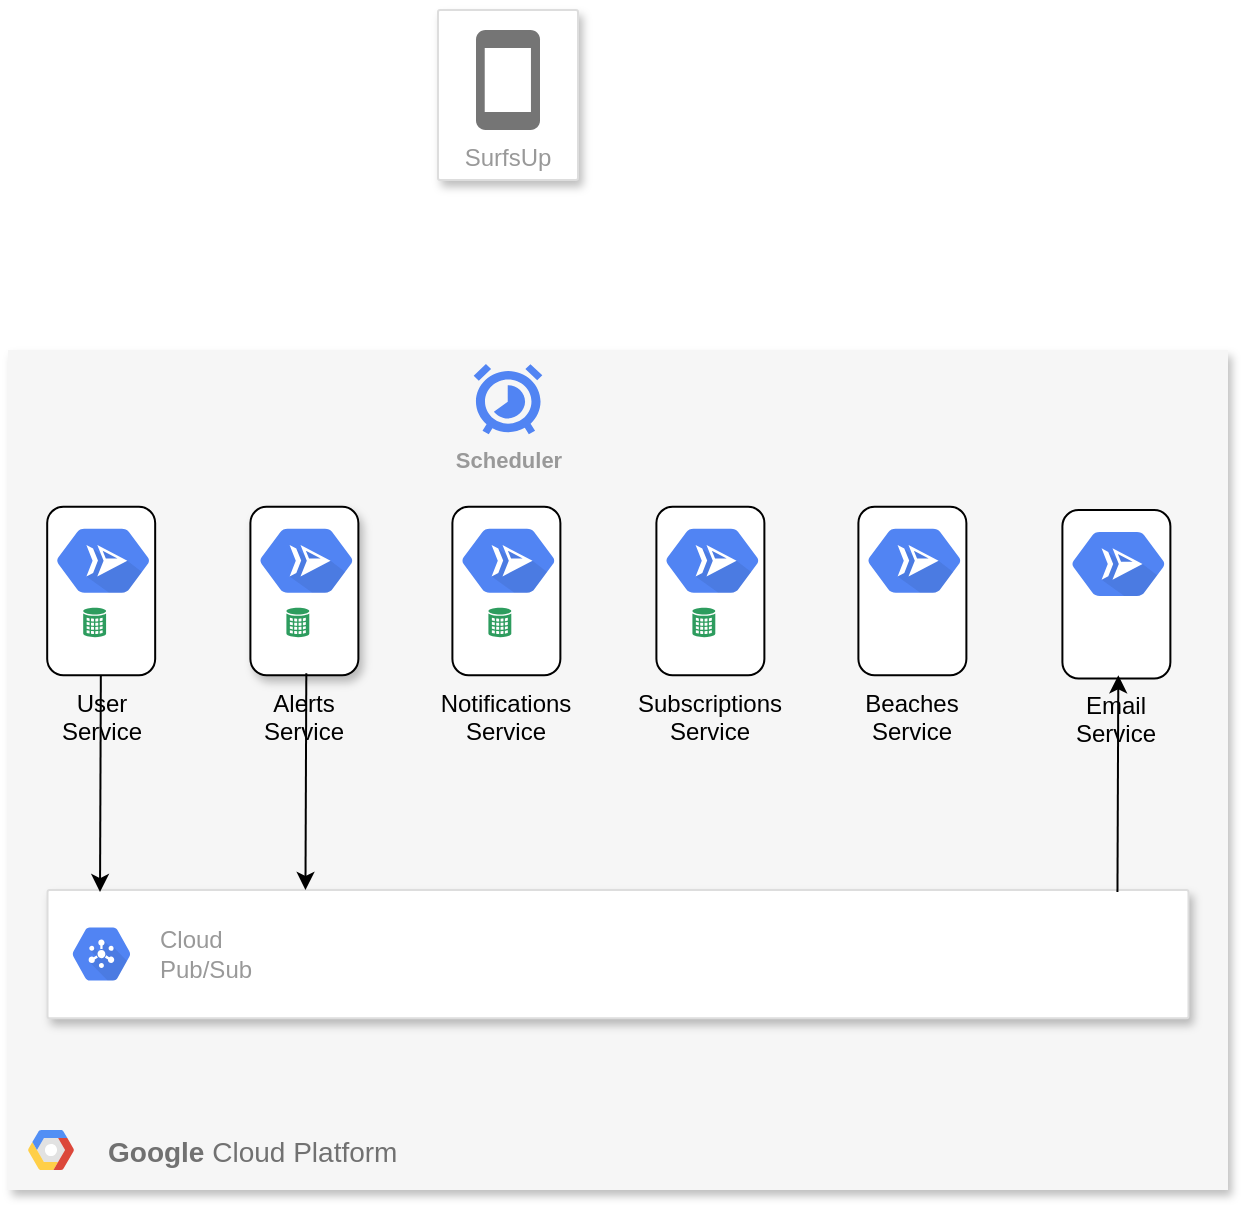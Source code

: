 <mxfile version="15.5.0" type="github">
  <diagram id="f106602c-feb2-e66a-4537-3a34d633f6aa" name="Page-1">
    <mxGraphModel dx="946" dy="533" grid="1" gridSize="10" guides="1" tooltips="1" connect="1" arrows="1" fold="1" page="1" pageScale="1" pageWidth="1169" pageHeight="827" background="none" math="0" shadow="0">
      <root>
        <mxCell id="0" />
        <mxCell id="1" parent="0" />
        <mxCell id="3" value="SurfsUp" style="strokeColor=#dddddd;fillColor=#ffffff;shadow=1;strokeWidth=1;rounded=1;absoluteArcSize=1;arcSize=2;labelPosition=center;verticalLabelPosition=middle;align=center;verticalAlign=bottom;spacingLeft=0;fontColor=#999999;fontSize=12;whiteSpace=wrap;spacingBottom=2;html=1;" parent="1" vertex="1">
          <mxGeometry x="535" y="50" width="70" height="85" as="geometry" />
        </mxCell>
        <mxCell id="4" value="" style="dashed=0;html=1;fillColor=#757575;strokeColor=none;shape=mxgraph.gcp2.phone;part=1;" parent="3" vertex="1">
          <mxGeometry x="0.5" width="32" height="50" relative="1" as="geometry">
            <mxPoint x="-16" y="10" as="offset" />
          </mxGeometry>
        </mxCell>
        <mxCell id="14" value="&lt;b&gt;Google &lt;/b&gt;Cloud Platform" style="fillColor=#F6F6F6;strokeColor=none;shadow=1;gradientColor=none;fontSize=14;align=left;spacing=10;fontColor=#717171;9E9E9E;verticalAlign=bottom;spacingTop=-4;fontStyle=0;spacingLeft=40;html=1;container=0;rounded=0;" parent="1" vertex="1">
          <mxGeometry x="320" y="220" width="610" height="420" as="geometry" />
        </mxCell>
        <mxCell id="15" value="" style="shape=mxgraph.gcp2.google_cloud_platform;fillColor=#F6F6F6;strokeColor=none;shadow=0;gradientColor=none;" parent="1" vertex="1">
          <mxGeometry x="330" y="610" width="23" height="20" as="geometry">
            <mxPoint x="20" y="10" as="offset" />
          </mxGeometry>
        </mxCell>
        <mxCell id="3ALMYetGtqeIsVi_zzgf-39" value="" style="strokeColor=#dddddd;shadow=1;strokeWidth=1;rounded=1;absoluteArcSize=1;arcSize=2;" parent="1" vertex="1">
          <mxGeometry x="339.765" y="490" width="570.47" height="64.08" as="geometry" />
        </mxCell>
        <mxCell id="3ALMYetGtqeIsVi_zzgf-40" value="Cloud&#xa;Pub/Sub" style="sketch=0;dashed=0;connectable=0;html=1;fillColor=#5184F3;strokeColor=none;shape=mxgraph.gcp2.hexIcon;prIcon=cloud_pubsub;part=1;labelPosition=right;verticalLabelPosition=middle;align=left;verticalAlign=middle;spacingLeft=5;fontColor=#999999;fontSize=12;" parent="3ALMYetGtqeIsVi_zzgf-39" vertex="1">
          <mxGeometry y="0.5" width="44" height="39" relative="1" as="geometry">
            <mxPoint x="5" y="-19.5" as="offset" />
          </mxGeometry>
        </mxCell>
        <mxCell id="3ALMYetGtqeIsVi_zzgf-44" value="Scheduler" style="html=1;fillColor=#5184F3;strokeColor=none;verticalAlign=top;labelPosition=center;verticalLabelPosition=bottom;align=center;fontSize=11;fontStyle=1;fontColor=#999999;shape=mxgraph.gcp2.cloud_scheduler" parent="1" vertex="1">
          <mxGeometry x="552.835" y="227.046" width="34.322" height="35.095" as="geometry" />
        </mxCell>
        <mxCell id="3uAAAtsBClzLO5zkca4Q-91" value="" style="orthogonalLoop=1;jettySize=auto;html=1;rounded=0;shadow=0;sketch=0;entryX=0.046;entryY=0.016;entryDx=0;entryDy=0;entryPerimeter=0;" parent="1" source="3uAAAtsBClzLO5zkca4Q-18" target="3ALMYetGtqeIsVi_zzgf-39" edge="1">
          <mxGeometry relative="1" as="geometry" />
        </mxCell>
        <mxCell id="3uAAAtsBClzLO5zkca4Q-40" value="" style="group" parent="1" vertex="1" connectable="0">
          <mxGeometry x="434" y="298.355" width="70.478" height="84.286" as="geometry" />
        </mxCell>
        <mxCell id="3uAAAtsBClzLO5zkca4Q-41" value="Alerts Service" style="rounded=1;whiteSpace=wrap;html=1;labelBorderColor=none;verticalAlign=top;labelPosition=center;verticalLabelPosition=bottom;align=center;shadow=1;" parent="3uAAAtsBClzLO5zkca4Q-40" vertex="1">
          <mxGeometry x="7.202" width="53.989" height="84.286" as="geometry" />
        </mxCell>
        <mxCell id="3uAAAtsBClzLO5zkca4Q-42" value="" style="sketch=0;html=1;fillColor=#5184F3;strokeColor=none;verticalAlign=top;labelPosition=center;verticalLabelPosition=bottom;align=center;spacingTop=-6;fontSize=11;fontStyle=1;fontColor=#999999;shape=mxgraph.gcp2.hexIcon;prIcon=cloud_run" parent="3uAAAtsBClzLO5zkca4Q-40" vertex="1">
          <mxGeometry y="3.498" width="70.478" height="47.074" as="geometry" />
        </mxCell>
        <mxCell id="3uAAAtsBClzLO5zkca4Q-43" value="" style="sketch=0;html=1;aspect=fixed;strokeColor=none;shadow=0;align=center;verticalAlign=top;fillColor=#2D9C5E;shape=mxgraph.gcp2.external_data_center" parent="3uAAAtsBClzLO5zkca4Q-40" vertex="1">
          <mxGeometry x="25.202" y="50.571" width="11.446" height="14.869" as="geometry" />
        </mxCell>
        <mxCell id="3uAAAtsBClzLO5zkca4Q-37" value="" style="group;rounded=1;shadow=1;" parent="1" vertex="1" connectable="0">
          <mxGeometry x="332.394" y="298.355" width="70.478" height="84.286" as="geometry" />
        </mxCell>
        <mxCell id="3uAAAtsBClzLO5zkca4Q-18" value="User Service&lt;br&gt;" style="rounded=1;whiteSpace=wrap;html=1;labelBorderColor=none;verticalAlign=top;labelPosition=center;verticalLabelPosition=bottom;align=center;" parent="3uAAAtsBClzLO5zkca4Q-37" vertex="1">
          <mxGeometry x="7.202" width="53.989" height="84.286" as="geometry" />
        </mxCell>
        <mxCell id="3ALMYetGtqeIsVi_zzgf-29" value="" style="sketch=0;html=1;fillColor=#5184F3;strokeColor=none;verticalAlign=top;labelPosition=center;verticalLabelPosition=bottom;align=center;spacingTop=-6;fontSize=11;fontStyle=1;fontColor=#999999;shape=mxgraph.gcp2.hexIcon;prIcon=cloud_run" parent="3uAAAtsBClzLO5zkca4Q-37" vertex="1">
          <mxGeometry y="3.498" width="70.478" height="47.074" as="geometry" />
        </mxCell>
        <mxCell id="3ALMYetGtqeIsVi_zzgf-36" value="" style="sketch=0;html=1;aspect=fixed;strokeColor=none;shadow=0;align=center;verticalAlign=top;fillColor=#2D9C5E;shape=mxgraph.gcp2.external_data_center" parent="3uAAAtsBClzLO5zkca4Q-37" vertex="1">
          <mxGeometry x="25.202" y="50.571" width="11.446" height="14.869" as="geometry" />
        </mxCell>
        <mxCell id="3uAAAtsBClzLO5zkca4Q-78" value="" style="group;rounded=1;shadow=1;glass=0;" parent="1" vertex="1" connectable="0">
          <mxGeometry x="637" y="298.355" width="70.478" height="84.286" as="geometry" />
        </mxCell>
        <mxCell id="3uAAAtsBClzLO5zkca4Q-79" value="Subscriptions Service" style="rounded=1;whiteSpace=wrap;html=1;labelBorderColor=none;verticalAlign=top;labelPosition=center;verticalLabelPosition=bottom;align=center;" parent="3uAAAtsBClzLO5zkca4Q-78" vertex="1">
          <mxGeometry x="7.202" width="53.989" height="84.286" as="geometry" />
        </mxCell>
        <mxCell id="3uAAAtsBClzLO5zkca4Q-80" value="" style="sketch=0;html=1;fillColor=#5184F3;strokeColor=none;verticalAlign=top;labelPosition=center;verticalLabelPosition=bottom;align=center;spacingTop=-6;fontSize=11;fontStyle=1;fontColor=#999999;shape=mxgraph.gcp2.hexIcon;prIcon=cloud_run" parent="3uAAAtsBClzLO5zkca4Q-78" vertex="1">
          <mxGeometry y="3.498" width="70.478" height="47.074" as="geometry" />
        </mxCell>
        <mxCell id="3uAAAtsBClzLO5zkca4Q-81" value="" style="sketch=0;html=1;aspect=fixed;strokeColor=none;shadow=0;align=center;verticalAlign=top;fillColor=#2D9C5E;shape=mxgraph.gcp2.external_data_center" parent="3uAAAtsBClzLO5zkca4Q-78" vertex="1">
          <mxGeometry x="25.202" y="50.571" width="11.446" height="14.869" as="geometry" />
        </mxCell>
        <mxCell id="3uAAAtsBClzLO5zkca4Q-70" value="" style="group;rounded=1;shadow=1;" parent="1" vertex="1" connectable="0">
          <mxGeometry x="535" y="298.355" width="70.478" height="84.286" as="geometry" />
        </mxCell>
        <mxCell id="3uAAAtsBClzLO5zkca4Q-71" value="Notifications Service" style="rounded=1;whiteSpace=wrap;html=1;labelBorderColor=none;verticalAlign=top;labelPosition=center;verticalLabelPosition=bottom;align=center;" parent="3uAAAtsBClzLO5zkca4Q-70" vertex="1">
          <mxGeometry x="7.202" width="53.989" height="84.286" as="geometry" />
        </mxCell>
        <mxCell id="3uAAAtsBClzLO5zkca4Q-72" value="" style="sketch=0;html=1;fillColor=#5184F3;strokeColor=none;verticalAlign=top;labelPosition=center;verticalLabelPosition=bottom;align=center;spacingTop=-6;fontSize=11;fontStyle=1;fontColor=#999999;shape=mxgraph.gcp2.hexIcon;prIcon=cloud_run" parent="3uAAAtsBClzLO5zkca4Q-70" vertex="1">
          <mxGeometry y="3.498" width="70.478" height="47.074" as="geometry" />
        </mxCell>
        <mxCell id="3uAAAtsBClzLO5zkca4Q-73" value="" style="sketch=0;html=1;aspect=fixed;strokeColor=none;shadow=0;align=center;verticalAlign=top;fillColor=#2D9C5E;shape=mxgraph.gcp2.external_data_center" parent="3uAAAtsBClzLO5zkca4Q-70" vertex="1">
          <mxGeometry x="25.202" y="50.571" width="11.446" height="14.869" as="geometry" />
        </mxCell>
        <mxCell id="3uAAAtsBClzLO5zkca4Q-84" value="" style="group;rounded=1;shadow=1;" parent="1" vertex="1" connectable="0">
          <mxGeometry x="738" y="298.355" width="70.478" height="91.645" as="geometry" />
        </mxCell>
        <mxCell id="3uAAAtsBClzLO5zkca4Q-85" value="Beaches Service" style="rounded=1;whiteSpace=wrap;html=1;labelBorderColor=none;verticalAlign=top;labelPosition=center;verticalLabelPosition=bottom;align=center;" parent="3uAAAtsBClzLO5zkca4Q-84" vertex="1">
          <mxGeometry x="7.202" width="53.989" height="84.286" as="geometry" />
        </mxCell>
        <mxCell id="3uAAAtsBClzLO5zkca4Q-86" value="" style="sketch=0;html=1;fillColor=#5184F3;strokeColor=none;verticalAlign=top;labelPosition=center;verticalLabelPosition=bottom;align=center;spacingTop=-6;fontSize=11;fontStyle=1;fontColor=#999999;shape=mxgraph.gcp2.hexIcon;prIcon=cloud_run" parent="3uAAAtsBClzLO5zkca4Q-84" vertex="1">
          <mxGeometry y="3.498" width="70.478" height="47.074" as="geometry" />
        </mxCell>
        <mxCell id="3uAAAtsBClzLO5zkca4Q-92" value="" style="group;rounded=1;shadow=1;" parent="1" vertex="1" connectable="0">
          <mxGeometry x="839.997" y="299.995" width="70.478" height="91.645" as="geometry" />
        </mxCell>
        <mxCell id="3uAAAtsBClzLO5zkca4Q-93" value="Email Service" style="rounded=1;whiteSpace=wrap;html=1;labelBorderColor=none;verticalAlign=top;labelPosition=center;verticalLabelPosition=bottom;align=center;" parent="3uAAAtsBClzLO5zkca4Q-92" vertex="1">
          <mxGeometry x="7.202" width="53.989" height="84.286" as="geometry" />
        </mxCell>
        <mxCell id="3uAAAtsBClzLO5zkca4Q-94" value="" style="sketch=0;html=1;fillColor=#5184F3;strokeColor=none;verticalAlign=top;labelPosition=center;verticalLabelPosition=bottom;align=center;spacingTop=-6;fontSize=11;fontStyle=1;fontColor=#999999;shape=mxgraph.gcp2.hexIcon;prIcon=cloud_run" parent="3uAAAtsBClzLO5zkca4Q-92" vertex="1">
          <mxGeometry y="3.498" width="70.478" height="47.074" as="geometry" />
        </mxCell>
        <mxCell id="LiAFvCocn603-6WVjjIb-15" value="" style="orthogonalLoop=1;jettySize=auto;html=1;rounded=0;shadow=0;sketch=0;entryX=0.046;entryY=0.016;entryDx=0;entryDy=0;entryPerimeter=0;" edge="1" parent="1">
          <mxGeometry relative="1" as="geometry">
            <mxPoint x="874.737" y="491.025" as="sourcePoint" />
            <mxPoint x="875.157" y="382.641" as="targetPoint" />
          </mxGeometry>
        </mxCell>
        <mxCell id="LiAFvCocn603-6WVjjIb-16" value="" style="orthogonalLoop=1;jettySize=auto;html=1;rounded=0;shadow=0;sketch=0;entryX=0.046;entryY=0.016;entryDx=0;entryDy=0;entryPerimeter=0;" edge="1" parent="1">
          <mxGeometry relative="1" as="geometry">
            <mxPoint x="469.157" y="381.611" as="sourcePoint" />
            <mxPoint x="468.737" y="489.995" as="targetPoint" />
          </mxGeometry>
        </mxCell>
      </root>
    </mxGraphModel>
  </diagram>
</mxfile>
